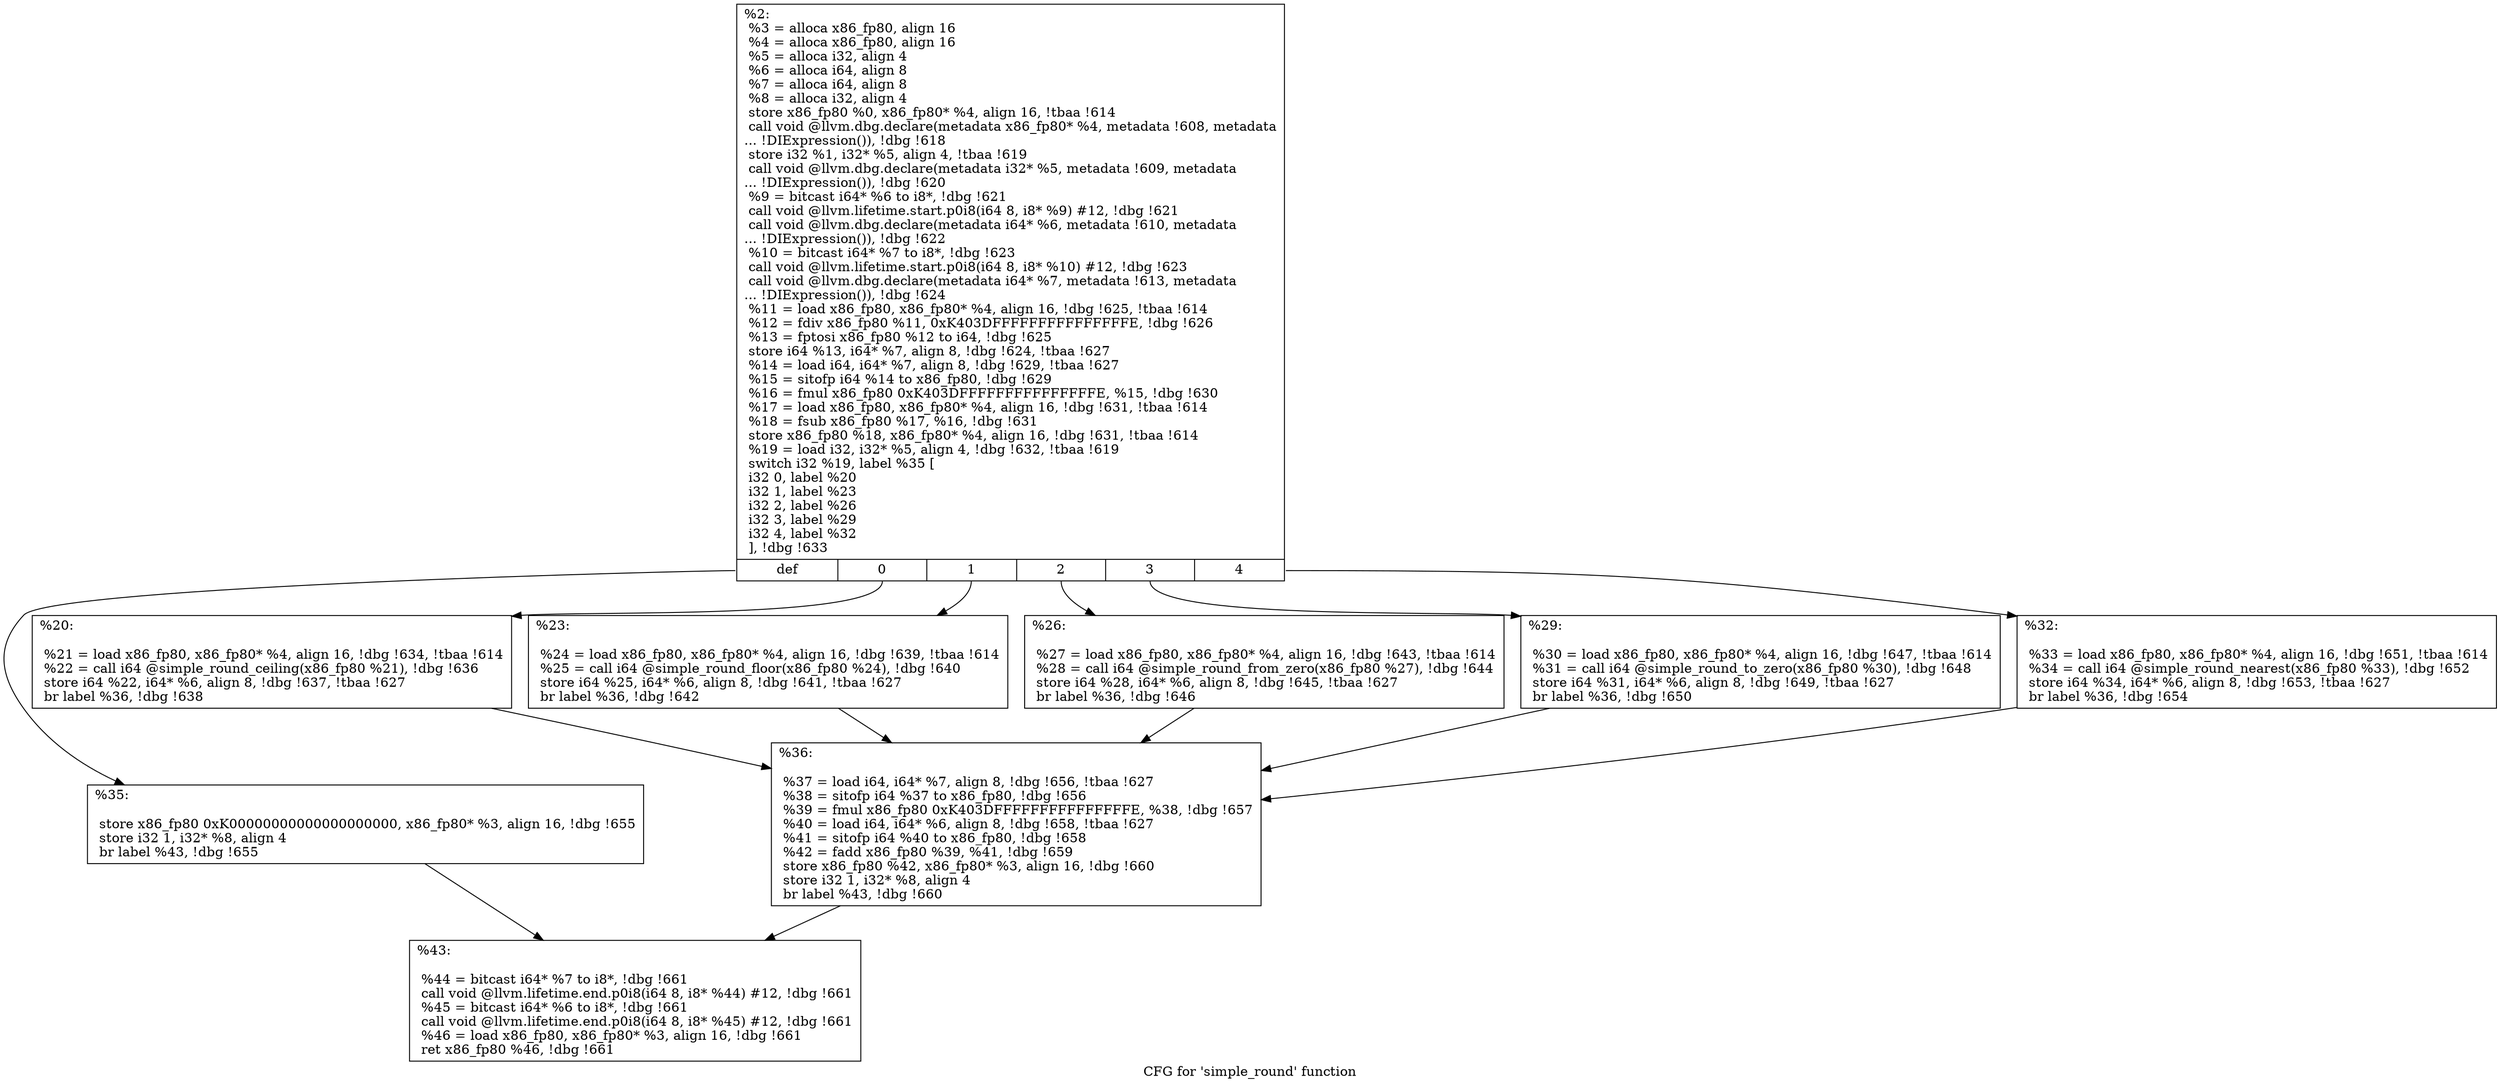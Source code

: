 digraph "CFG for 'simple_round' function" {
	label="CFG for 'simple_round' function";

	Node0xbd25e0 [shape=record,label="{%2:\l  %3 = alloca x86_fp80, align 16\l  %4 = alloca x86_fp80, align 16\l  %5 = alloca i32, align 4\l  %6 = alloca i64, align 8\l  %7 = alloca i64, align 8\l  %8 = alloca i32, align 4\l  store x86_fp80 %0, x86_fp80* %4, align 16, !tbaa !614\l  call void @llvm.dbg.declare(metadata x86_fp80* %4, metadata !608, metadata\l... !DIExpression()), !dbg !618\l  store i32 %1, i32* %5, align 4, !tbaa !619\l  call void @llvm.dbg.declare(metadata i32* %5, metadata !609, metadata\l... !DIExpression()), !dbg !620\l  %9 = bitcast i64* %6 to i8*, !dbg !621\l  call void @llvm.lifetime.start.p0i8(i64 8, i8* %9) #12, !dbg !621\l  call void @llvm.dbg.declare(metadata i64* %6, metadata !610, metadata\l... !DIExpression()), !dbg !622\l  %10 = bitcast i64* %7 to i8*, !dbg !623\l  call void @llvm.lifetime.start.p0i8(i64 8, i8* %10) #12, !dbg !623\l  call void @llvm.dbg.declare(metadata i64* %7, metadata !613, metadata\l... !DIExpression()), !dbg !624\l  %11 = load x86_fp80, x86_fp80* %4, align 16, !dbg !625, !tbaa !614\l  %12 = fdiv x86_fp80 %11, 0xK403DFFFFFFFFFFFFFFFE, !dbg !626\l  %13 = fptosi x86_fp80 %12 to i64, !dbg !625\l  store i64 %13, i64* %7, align 8, !dbg !624, !tbaa !627\l  %14 = load i64, i64* %7, align 8, !dbg !629, !tbaa !627\l  %15 = sitofp i64 %14 to x86_fp80, !dbg !629\l  %16 = fmul x86_fp80 0xK403DFFFFFFFFFFFFFFFE, %15, !dbg !630\l  %17 = load x86_fp80, x86_fp80* %4, align 16, !dbg !631, !tbaa !614\l  %18 = fsub x86_fp80 %17, %16, !dbg !631\l  store x86_fp80 %18, x86_fp80* %4, align 16, !dbg !631, !tbaa !614\l  %19 = load i32, i32* %5, align 4, !dbg !632, !tbaa !619\l  switch i32 %19, label %35 [\l    i32 0, label %20\l    i32 1, label %23\l    i32 2, label %26\l    i32 3, label %29\l    i32 4, label %32\l  ], !dbg !633\l|{<s0>def|<s1>0|<s2>1|<s3>2|<s4>3|<s5>4}}"];
	Node0xbd25e0:s0 -> Node0xbd27c0;
	Node0xbd25e0:s1 -> Node0xbd2630;
	Node0xbd25e0:s2 -> Node0xbd2680;
	Node0xbd25e0:s3 -> Node0xbd26d0;
	Node0xbd25e0:s4 -> Node0xbd2720;
	Node0xbd25e0:s5 -> Node0xbd2770;
	Node0xbd2630 [shape=record,label="{%20:\l\l  %21 = load x86_fp80, x86_fp80* %4, align 16, !dbg !634, !tbaa !614\l  %22 = call i64 @simple_round_ceiling(x86_fp80 %21), !dbg !636\l  store i64 %22, i64* %6, align 8, !dbg !637, !tbaa !627\l  br label %36, !dbg !638\l}"];
	Node0xbd2630 -> Node0xbd2810;
	Node0xbd2680 [shape=record,label="{%23:\l\l  %24 = load x86_fp80, x86_fp80* %4, align 16, !dbg !639, !tbaa !614\l  %25 = call i64 @simple_round_floor(x86_fp80 %24), !dbg !640\l  store i64 %25, i64* %6, align 8, !dbg !641, !tbaa !627\l  br label %36, !dbg !642\l}"];
	Node0xbd2680 -> Node0xbd2810;
	Node0xbd26d0 [shape=record,label="{%26:\l\l  %27 = load x86_fp80, x86_fp80* %4, align 16, !dbg !643, !tbaa !614\l  %28 = call i64 @simple_round_from_zero(x86_fp80 %27), !dbg !644\l  store i64 %28, i64* %6, align 8, !dbg !645, !tbaa !627\l  br label %36, !dbg !646\l}"];
	Node0xbd26d0 -> Node0xbd2810;
	Node0xbd2720 [shape=record,label="{%29:\l\l  %30 = load x86_fp80, x86_fp80* %4, align 16, !dbg !647, !tbaa !614\l  %31 = call i64 @simple_round_to_zero(x86_fp80 %30), !dbg !648\l  store i64 %31, i64* %6, align 8, !dbg !649, !tbaa !627\l  br label %36, !dbg !650\l}"];
	Node0xbd2720 -> Node0xbd2810;
	Node0xbd2770 [shape=record,label="{%32:\l\l  %33 = load x86_fp80, x86_fp80* %4, align 16, !dbg !651, !tbaa !614\l  %34 = call i64 @simple_round_nearest(x86_fp80 %33), !dbg !652\l  store i64 %34, i64* %6, align 8, !dbg !653, !tbaa !627\l  br label %36, !dbg !654\l}"];
	Node0xbd2770 -> Node0xbd2810;
	Node0xbd27c0 [shape=record,label="{%35:\l\l  store x86_fp80 0xK00000000000000000000, x86_fp80* %3, align 16, !dbg !655\l  store i32 1, i32* %8, align 4\l  br label %43, !dbg !655\l}"];
	Node0xbd27c0 -> Node0xbd2860;
	Node0xbd2810 [shape=record,label="{%36:\l\l  %37 = load i64, i64* %7, align 8, !dbg !656, !tbaa !627\l  %38 = sitofp i64 %37 to x86_fp80, !dbg !656\l  %39 = fmul x86_fp80 0xK403DFFFFFFFFFFFFFFFE, %38, !dbg !657\l  %40 = load i64, i64* %6, align 8, !dbg !658, !tbaa !627\l  %41 = sitofp i64 %40 to x86_fp80, !dbg !658\l  %42 = fadd x86_fp80 %39, %41, !dbg !659\l  store x86_fp80 %42, x86_fp80* %3, align 16, !dbg !660\l  store i32 1, i32* %8, align 4\l  br label %43, !dbg !660\l}"];
	Node0xbd2810 -> Node0xbd2860;
	Node0xbd2860 [shape=record,label="{%43:\l\l  %44 = bitcast i64* %7 to i8*, !dbg !661\l  call void @llvm.lifetime.end.p0i8(i64 8, i8* %44) #12, !dbg !661\l  %45 = bitcast i64* %6 to i8*, !dbg !661\l  call void @llvm.lifetime.end.p0i8(i64 8, i8* %45) #12, !dbg !661\l  %46 = load x86_fp80, x86_fp80* %3, align 16, !dbg !661\l  ret x86_fp80 %46, !dbg !661\l}"];
}
